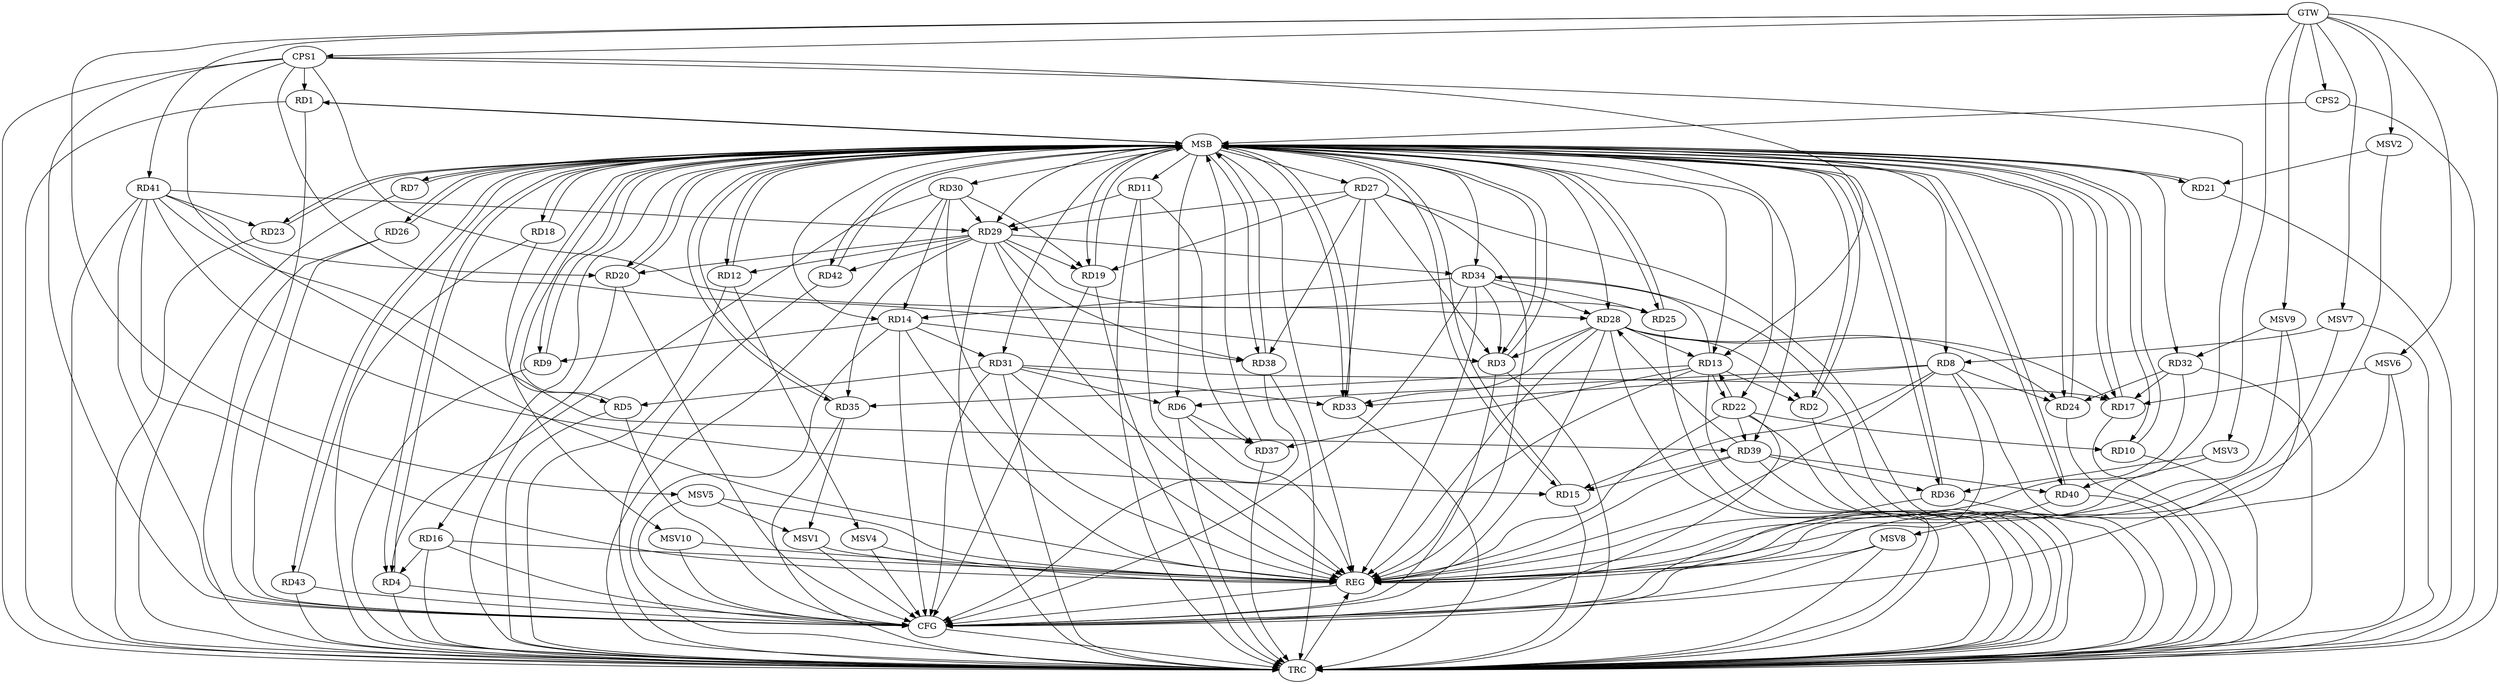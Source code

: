 strict digraph G {
  RD1 [ label="RD1" ];
  RD2 [ label="RD2" ];
  RD3 [ label="RD3" ];
  RD4 [ label="RD4" ];
  RD5 [ label="RD5" ];
  RD6 [ label="RD6" ];
  RD7 [ label="RD7" ];
  RD8 [ label="RD8" ];
  RD9 [ label="RD9" ];
  RD10 [ label="RD10" ];
  RD11 [ label="RD11" ];
  RD12 [ label="RD12" ];
  RD13 [ label="RD13" ];
  RD14 [ label="RD14" ];
  RD15 [ label="RD15" ];
  RD16 [ label="RD16" ];
  RD17 [ label="RD17" ];
  RD18 [ label="RD18" ];
  RD19 [ label="RD19" ];
  RD20 [ label="RD20" ];
  RD21 [ label="RD21" ];
  RD22 [ label="RD22" ];
  RD23 [ label="RD23" ];
  RD24 [ label="RD24" ];
  RD25 [ label="RD25" ];
  RD26 [ label="RD26" ];
  RD27 [ label="RD27" ];
  RD28 [ label="RD28" ];
  RD29 [ label="RD29" ];
  RD30 [ label="RD30" ];
  RD31 [ label="RD31" ];
  RD32 [ label="RD32" ];
  RD33 [ label="RD33" ];
  RD34 [ label="RD34" ];
  RD35 [ label="RD35" ];
  RD36 [ label="RD36" ];
  RD37 [ label="RD37" ];
  RD38 [ label="RD38" ];
  RD39 [ label="RD39" ];
  RD40 [ label="RD40" ];
  RD41 [ label="RD41" ];
  RD42 [ label="RD42" ];
  RD43 [ label="RD43" ];
  CPS1 [ label="CPS1" ];
  CPS2 [ label="CPS2" ];
  GTW [ label="GTW" ];
  REG [ label="REG" ];
  MSB [ label="MSB" ];
  CFG [ label="CFG" ];
  TRC [ label="TRC" ];
  MSV1 [ label="MSV1" ];
  MSV2 [ label="MSV2" ];
  MSV3 [ label="MSV3" ];
  MSV4 [ label="MSV4" ];
  MSV5 [ label="MSV5" ];
  MSV6 [ label="MSV6" ];
  MSV7 [ label="MSV7" ];
  MSV8 [ label="MSV8" ];
  MSV9 [ label="MSV9" ];
  MSV10 [ label="MSV10" ];
  RD13 -> RD2;
  RD28 -> RD2;
  RD27 -> RD3;
  RD28 -> RD3;
  RD34 -> RD3;
  RD16 -> RD4;
  RD30 -> RD4;
  RD31 -> RD5;
  RD8 -> RD6;
  RD31 -> RD6;
  RD6 -> RD37;
  RD8 -> RD15;
  RD8 -> RD24;
  RD8 -> RD33;
  RD14 -> RD9;
  RD22 -> RD10;
  RD11 -> RD29;
  RD11 -> RD37;
  RD29 -> RD12;
  RD13 -> RD22;
  RD22 -> RD13;
  RD28 -> RD13;
  RD13 -> RD34;
  RD13 -> RD35;
  RD13 -> RD37;
  RD30 -> RD14;
  RD14 -> RD31;
  RD34 -> RD14;
  RD14 -> RD38;
  RD39 -> RD15;
  RD41 -> RD15;
  RD28 -> RD17;
  RD31 -> RD17;
  RD32 -> RD17;
  RD27 -> RD19;
  RD29 -> RD19;
  RD30 -> RD19;
  RD29 -> RD20;
  RD41 -> RD20;
  RD22 -> RD39;
  RD41 -> RD23;
  RD28 -> RD24;
  RD32 -> RD24;
  RD29 -> RD25;
  RD34 -> RD25;
  RD27 -> RD29;
  RD27 -> RD33;
  RD27 -> RD38;
  RD28 -> RD33;
  RD34 -> RD28;
  RD39 -> RD28;
  RD30 -> RD29;
  RD29 -> RD34;
  RD29 -> RD35;
  RD29 -> RD38;
  RD41 -> RD29;
  RD29 -> RD42;
  RD31 -> RD33;
  RD39 -> RD36;
  RD39 -> RD40;
  RD41 -> RD39;
  CPS1 -> RD40;
  CPS1 -> RD13;
  CPS1 -> RD1;
  CPS1 -> RD28;
  CPS1 -> RD3;
  GTW -> RD41;
  GTW -> CPS1;
  GTW -> CPS2;
  RD6 -> REG;
  RD8 -> REG;
  RD11 -> REG;
  RD13 -> REG;
  RD14 -> REG;
  RD16 -> REG;
  RD22 -> REG;
  RD27 -> REG;
  RD28 -> REG;
  RD29 -> REG;
  RD30 -> REG;
  RD31 -> REG;
  RD32 -> REG;
  RD34 -> REG;
  RD39 -> REG;
  RD41 -> REG;
  CPS1 -> REG;
  RD1 -> MSB;
  MSB -> RD6;
  MSB -> RD8;
  MSB -> RD10;
  MSB -> RD18;
  MSB -> RD19;
  MSB -> RD25;
  MSB -> REG;
  RD2 -> MSB;
  MSB -> RD7;
  MSB -> RD24;
  MSB -> RD40;
  RD3 -> MSB;
  MSB -> RD9;
  MSB -> RD35;
  MSB -> RD36;
  RD4 -> MSB;
  MSB -> RD12;
  MSB -> RD30;
  RD5 -> MSB;
  MSB -> RD15;
  MSB -> RD33;
  MSB -> RD38;
  RD7 -> MSB;
  MSB -> RD2;
  MSB -> RD14;
  RD9 -> MSB;
  MSB -> RD3;
  MSB -> RD13;
  MSB -> RD27;
  MSB -> RD29;
  MSB -> RD32;
  MSB -> RD34;
  RD10 -> MSB;
  MSB -> RD21;
  RD12 -> MSB;
  MSB -> RD26;
  MSB -> RD43;
  RD15 -> MSB;
  MSB -> RD4;
  RD17 -> MSB;
  RD18 -> MSB;
  MSB -> RD1;
  MSB -> RD5;
  MSB -> RD22;
  RD19 -> MSB;
  MSB -> RD11;
  MSB -> RD31;
  RD20 -> MSB;
  MSB -> RD42;
  RD21 -> MSB;
  MSB -> RD16;
  RD23 -> MSB;
  RD24 -> MSB;
  RD25 -> MSB;
  MSB -> RD39;
  RD26 -> MSB;
  RD33 -> MSB;
  RD35 -> MSB;
  MSB -> RD28;
  RD36 -> MSB;
  MSB -> RD17;
  RD37 -> MSB;
  MSB -> RD23;
  RD38 -> MSB;
  RD40 -> MSB;
  RD42 -> MSB;
  MSB -> RD20;
  RD43 -> MSB;
  CPS2 -> MSB;
  RD19 -> CFG;
  RD22 -> CFG;
  RD1 -> CFG;
  RD4 -> CFG;
  RD43 -> CFG;
  RD36 -> CFG;
  RD5 -> CFG;
  RD28 -> CFG;
  RD41 -> CFG;
  RD14 -> CFG;
  RD26 -> CFG;
  RD20 -> CFG;
  RD38 -> CFG;
  RD34 -> CFG;
  RD31 -> CFG;
  RD8 -> CFG;
  RD3 -> CFG;
  RD16 -> CFG;
  CPS1 -> CFG;
  REG -> CFG;
  RD1 -> TRC;
  RD2 -> TRC;
  RD3 -> TRC;
  RD4 -> TRC;
  RD5 -> TRC;
  RD6 -> TRC;
  RD7 -> TRC;
  RD8 -> TRC;
  RD9 -> TRC;
  RD10 -> TRC;
  RD11 -> TRC;
  RD12 -> TRC;
  RD13 -> TRC;
  RD14 -> TRC;
  RD15 -> TRC;
  RD16 -> TRC;
  RD17 -> TRC;
  RD18 -> TRC;
  RD19 -> TRC;
  RD20 -> TRC;
  RD21 -> TRC;
  RD22 -> TRC;
  RD23 -> TRC;
  RD24 -> TRC;
  RD25 -> TRC;
  RD26 -> TRC;
  RD27 -> TRC;
  RD28 -> TRC;
  RD29 -> TRC;
  RD30 -> TRC;
  RD31 -> TRC;
  RD32 -> TRC;
  RD33 -> TRC;
  RD34 -> TRC;
  RD35 -> TRC;
  RD36 -> TRC;
  RD37 -> TRC;
  RD38 -> TRC;
  RD39 -> TRC;
  RD40 -> TRC;
  RD41 -> TRC;
  RD42 -> TRC;
  RD43 -> TRC;
  CPS1 -> TRC;
  CPS2 -> TRC;
  GTW -> TRC;
  CFG -> TRC;
  TRC -> REG;
  RD35 -> MSV1;
  MSV1 -> REG;
  MSV1 -> CFG;
  MSV2 -> RD21;
  GTW -> MSV2;
  MSV2 -> REG;
  MSV3 -> RD36;
  GTW -> MSV3;
  MSV3 -> REG;
  RD12 -> MSV4;
  MSV4 -> REG;
  MSV4 -> CFG;
  MSV5 -> MSV1;
  GTW -> MSV5;
  MSV5 -> REG;
  MSV5 -> CFG;
  MSV6 -> RD17;
  GTW -> MSV6;
  MSV6 -> REG;
  MSV6 -> TRC;
  MSV7 -> RD8;
  GTW -> MSV7;
  MSV7 -> REG;
  MSV7 -> TRC;
  RD40 -> MSV8;
  MSV8 -> REG;
  MSV8 -> TRC;
  MSV8 -> CFG;
  MSV9 -> RD32;
  GTW -> MSV9;
  MSV9 -> REG;
  MSV9 -> CFG;
  RD18 -> MSV10;
  MSV10 -> REG;
  MSV10 -> CFG;
}

